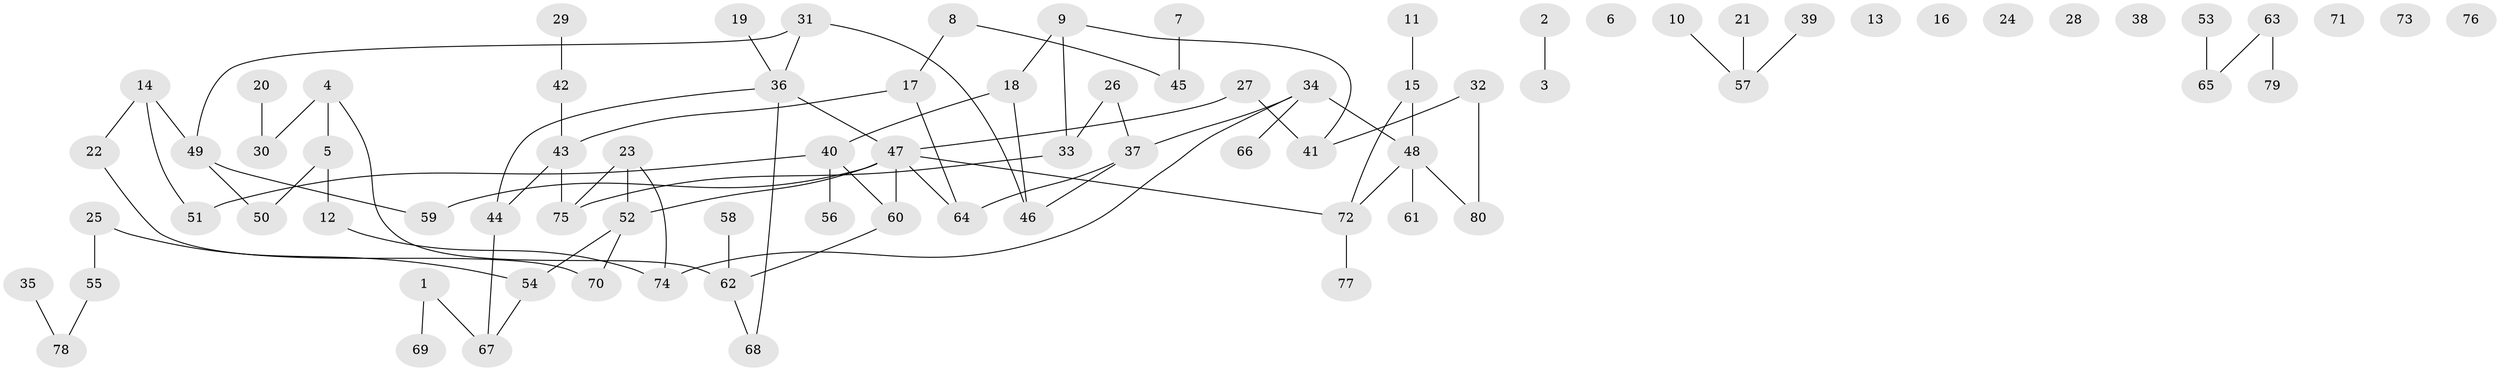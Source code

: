 // coarse degree distribution, {0: 0.25, 1: 0.325, 4: 0.1, 2: 0.175, 3: 0.075, 5: 0.05, 6: 0.025}
// Generated by graph-tools (version 1.1) at 2025/43/03/04/25 21:43:47]
// undirected, 80 vertices, 85 edges
graph export_dot {
graph [start="1"]
  node [color=gray90,style=filled];
  1;
  2;
  3;
  4;
  5;
  6;
  7;
  8;
  9;
  10;
  11;
  12;
  13;
  14;
  15;
  16;
  17;
  18;
  19;
  20;
  21;
  22;
  23;
  24;
  25;
  26;
  27;
  28;
  29;
  30;
  31;
  32;
  33;
  34;
  35;
  36;
  37;
  38;
  39;
  40;
  41;
  42;
  43;
  44;
  45;
  46;
  47;
  48;
  49;
  50;
  51;
  52;
  53;
  54;
  55;
  56;
  57;
  58;
  59;
  60;
  61;
  62;
  63;
  64;
  65;
  66;
  67;
  68;
  69;
  70;
  71;
  72;
  73;
  74;
  75;
  76;
  77;
  78;
  79;
  80;
  1 -- 67;
  1 -- 69;
  2 -- 3;
  4 -- 5;
  4 -- 30;
  4 -- 62;
  5 -- 12;
  5 -- 50;
  7 -- 45;
  8 -- 17;
  8 -- 45;
  9 -- 18;
  9 -- 33;
  9 -- 41;
  10 -- 57;
  11 -- 15;
  12 -- 74;
  14 -- 22;
  14 -- 49;
  14 -- 51;
  15 -- 48;
  15 -- 72;
  17 -- 43;
  17 -- 64;
  18 -- 40;
  18 -- 46;
  19 -- 36;
  20 -- 30;
  21 -- 57;
  22 -- 70;
  23 -- 52;
  23 -- 74;
  23 -- 75;
  25 -- 54;
  25 -- 55;
  26 -- 33;
  26 -- 37;
  27 -- 41;
  27 -- 47;
  29 -- 42;
  31 -- 36;
  31 -- 46;
  31 -- 49;
  32 -- 41;
  32 -- 80;
  33 -- 75;
  34 -- 37;
  34 -- 48;
  34 -- 66;
  34 -- 74;
  35 -- 78;
  36 -- 44;
  36 -- 47;
  36 -- 68;
  37 -- 46;
  37 -- 64;
  39 -- 57;
  40 -- 51;
  40 -- 56;
  40 -- 60;
  42 -- 43;
  43 -- 44;
  43 -- 75;
  44 -- 67;
  47 -- 52;
  47 -- 59;
  47 -- 60;
  47 -- 64;
  47 -- 72;
  48 -- 61;
  48 -- 72;
  48 -- 80;
  49 -- 50;
  49 -- 59;
  52 -- 54;
  52 -- 70;
  53 -- 65;
  54 -- 67;
  55 -- 78;
  58 -- 62;
  60 -- 62;
  62 -- 68;
  63 -- 65;
  63 -- 79;
  72 -- 77;
}
